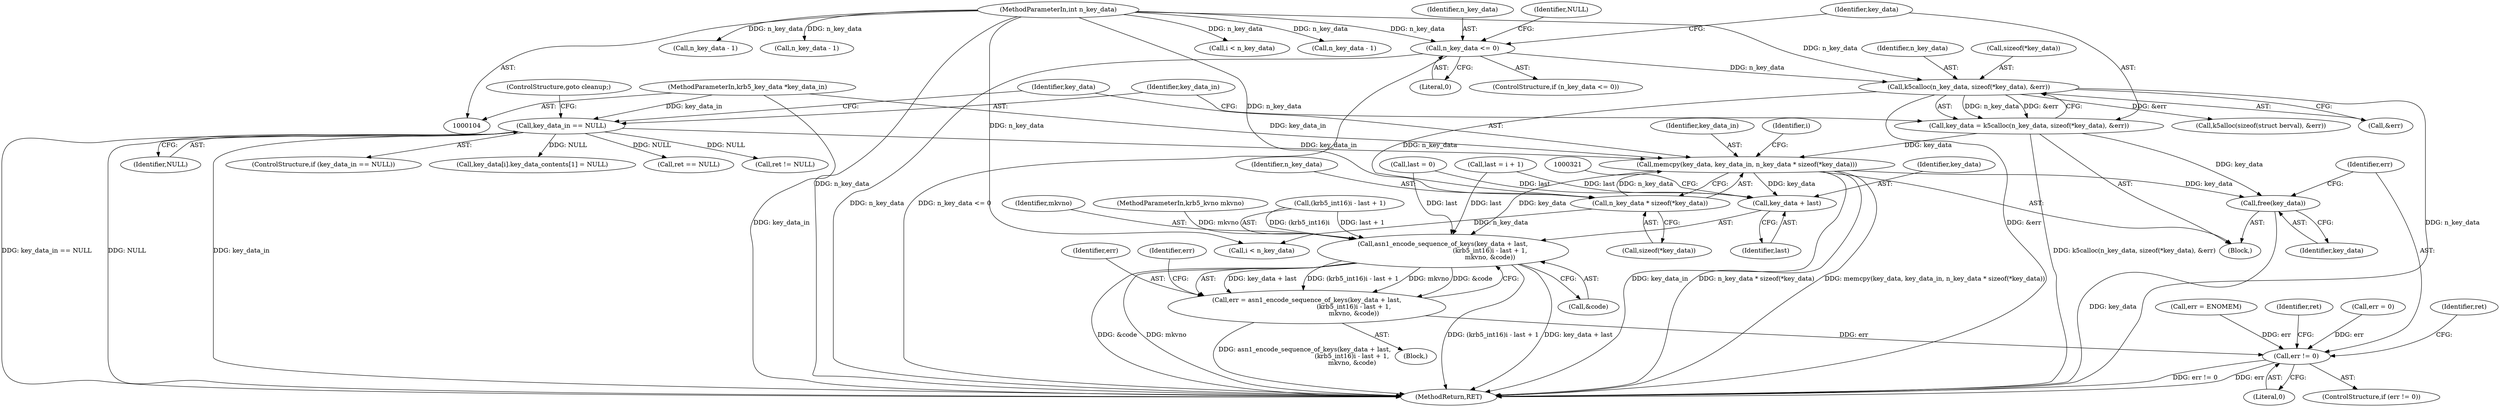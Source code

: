digraph "1_krb5_04038bf3633c4b909b5ded3072dc88c8c419bf16@API" {
"1000146" [label="(Call,memcpy(key_data, key_data_in, n_key_data * sizeof(*key_data)))"];
"1000132" [label="(Call,key_data = k5calloc(n_key_data, sizeof(*key_data), &err))"];
"1000134" [label="(Call,k5calloc(n_key_data, sizeof(*key_data), &err))"];
"1000127" [label="(Call,n_key_data <= 0)"];
"1000106" [label="(MethodParameterIn,int n_key_data)"];
"1000142" [label="(Call,key_data_in == NULL)"];
"1000105" [label="(MethodParameterIn,krb5_key_data *key_data_in)"];
"1000149" [label="(Call,n_key_data * sizeof(*key_data))"];
"1000315" [label="(Call,asn1_encode_sequence_of_keys(key_data + last,\n                                               (krb5_int16)i - last + 1,\n                                               mkvno, &code))"];
"1000313" [label="(Call,err = asn1_encode_sequence_of_keys(key_data + last,\n                                               (krb5_int16)i - last + 1,\n                                               mkvno, &code))"];
"1000383" [label="(Call,err != 0)"];
"1000316" [label="(Call,key_data + last)"];
"1000380" [label="(Call,free(key_data))"];
"1000273" [label="(Call,i < n_key_data)"];
"1000127" [label="(Call,n_key_data <= 0)"];
"1000301" [label="(Call,k5alloc(sizeof(struct berval), &err))"];
"1000136" [label="(Call,sizeof(*key_data))"];
"1000107" [label="(MethodParameterIn,krb5_kvno mkvno)"];
"1000151" [label="(Call,sizeof(*key_data))"];
"1000326" [label="(Identifier,mkvno)"];
"1000388" [label="(Call,ret != NULL)"];
"1000354" [label="(Call,last = i + 1)"];
"1000158" [label="(Call,i < n_key_data)"];
"1000385" [label="(Literal,0)"];
"1000144" [label="(Identifier,NULL)"];
"1000148" [label="(Identifier,key_data_in)"];
"1000129" [label="(Literal,0)"];
"1000381" [label="(Identifier,key_data)"];
"1000126" [label="(ControlStructure,if (n_key_data <= 0))"];
"1000314" [label="(Identifier,err)"];
"1000389" [label="(Identifier,ret)"];
"1000382" [label="(ControlStructure,if (err != 0))"];
"1000142" [label="(Call,key_data_in == NULL)"];
"1000105" [label="(MethodParameterIn,krb5_key_data *key_data_in)"];
"1000318" [label="(Identifier,last)"];
"1000316" [label="(Call,key_data + last)"];
"1000380" [label="(Call,free(key_data))"];
"1000384" [label="(Identifier,err)"];
"1000315" [label="(Call,asn1_encode_sequence_of_keys(key_data + last,\n                                               (krb5_int16)i - last + 1,\n                                               mkvno, &code))"];
"1000327" [label="(Call,&code)"];
"1000249" [label="(Call,err = ENOMEM)"];
"1000133" [label="(Identifier,key_data)"];
"1000418" [label="(MethodReturn,RET)"];
"1000134" [label="(Call,k5calloc(n_key_data, sizeof(*key_data), &err))"];
"1000330" [label="(Identifier,err)"];
"1000149" [label="(Call,n_key_data * sizeof(*key_data))"];
"1000128" [label="(Identifier,n_key_data)"];
"1000135" [label="(Identifier,n_key_data)"];
"1000108" [label="(Block,)"];
"1000141" [label="(ControlStructure,if (key_data_in == NULL))"];
"1000259" [label="(Call,last = 0)"];
"1000143" [label="(Identifier,key_data_in)"];
"1000362" [label="(Call,n_key_data - 1)"];
"1000139" [label="(Call,&err)"];
"1000150" [label="(Identifier,n_key_data)"];
"1000106" [label="(MethodParameterIn,int n_key_data)"];
"1000417" [label="(Identifier,ret)"];
"1000122" [label="(Call,err = 0)"];
"1000156" [label="(Identifier,i)"];
"1000198" [label="(Call,key_data[i].key_data_contents[1] = NULL)"];
"1000319" [label="(Call,(krb5_int16)i - last + 1)"];
"1000145" [label="(ControlStructure,goto cleanup;)"];
"1000296" [label="(Block,)"];
"1000147" [label="(Identifier,key_data)"];
"1000317" [label="(Identifier,key_data)"];
"1000132" [label="(Call,key_data = k5calloc(n_key_data, sizeof(*key_data), &err))"];
"1000284" [label="(Call,n_key_data - 1)"];
"1000245" [label="(Call,ret == NULL)"];
"1000146" [label="(Call,memcpy(key_data, key_data_in, n_key_data * sizeof(*key_data)))"];
"1000313" [label="(Call,err = asn1_encode_sequence_of_keys(key_data + last,\n                                               (krb5_int16)i - last + 1,\n                                               mkvno, &code))"];
"1000213" [label="(Call,n_key_data - 1)"];
"1000383" [label="(Call,err != 0)"];
"1000131" [label="(Identifier,NULL)"];
"1000146" -> "1000108"  [label="AST: "];
"1000146" -> "1000149"  [label="CFG: "];
"1000147" -> "1000146"  [label="AST: "];
"1000148" -> "1000146"  [label="AST: "];
"1000149" -> "1000146"  [label="AST: "];
"1000156" -> "1000146"  [label="CFG: "];
"1000146" -> "1000418"  [label="DDG: n_key_data * sizeof(*key_data)"];
"1000146" -> "1000418"  [label="DDG: key_data_in"];
"1000146" -> "1000418"  [label="DDG: memcpy(key_data, key_data_in, n_key_data * sizeof(*key_data))"];
"1000132" -> "1000146"  [label="DDG: key_data"];
"1000142" -> "1000146"  [label="DDG: key_data_in"];
"1000105" -> "1000146"  [label="DDG: key_data_in"];
"1000149" -> "1000146"  [label="DDG: n_key_data"];
"1000146" -> "1000315"  [label="DDG: key_data"];
"1000146" -> "1000316"  [label="DDG: key_data"];
"1000146" -> "1000380"  [label="DDG: key_data"];
"1000132" -> "1000108"  [label="AST: "];
"1000132" -> "1000134"  [label="CFG: "];
"1000133" -> "1000132"  [label="AST: "];
"1000134" -> "1000132"  [label="AST: "];
"1000143" -> "1000132"  [label="CFG: "];
"1000132" -> "1000418"  [label="DDG: k5calloc(n_key_data, sizeof(*key_data), &err)"];
"1000134" -> "1000132"  [label="DDG: n_key_data"];
"1000134" -> "1000132"  [label="DDG: &err"];
"1000132" -> "1000380"  [label="DDG: key_data"];
"1000134" -> "1000139"  [label="CFG: "];
"1000135" -> "1000134"  [label="AST: "];
"1000136" -> "1000134"  [label="AST: "];
"1000139" -> "1000134"  [label="AST: "];
"1000134" -> "1000418"  [label="DDG: &err"];
"1000134" -> "1000418"  [label="DDG: n_key_data"];
"1000127" -> "1000134"  [label="DDG: n_key_data"];
"1000106" -> "1000134"  [label="DDG: n_key_data"];
"1000134" -> "1000149"  [label="DDG: n_key_data"];
"1000134" -> "1000301"  [label="DDG: &err"];
"1000127" -> "1000126"  [label="AST: "];
"1000127" -> "1000129"  [label="CFG: "];
"1000128" -> "1000127"  [label="AST: "];
"1000129" -> "1000127"  [label="AST: "];
"1000131" -> "1000127"  [label="CFG: "];
"1000133" -> "1000127"  [label="CFG: "];
"1000127" -> "1000418"  [label="DDG: n_key_data <= 0"];
"1000127" -> "1000418"  [label="DDG: n_key_data"];
"1000106" -> "1000127"  [label="DDG: n_key_data"];
"1000106" -> "1000104"  [label="AST: "];
"1000106" -> "1000418"  [label="DDG: n_key_data"];
"1000106" -> "1000149"  [label="DDG: n_key_data"];
"1000106" -> "1000158"  [label="DDG: n_key_data"];
"1000106" -> "1000213"  [label="DDG: n_key_data"];
"1000106" -> "1000273"  [label="DDG: n_key_data"];
"1000106" -> "1000284"  [label="DDG: n_key_data"];
"1000106" -> "1000362"  [label="DDG: n_key_data"];
"1000142" -> "1000141"  [label="AST: "];
"1000142" -> "1000144"  [label="CFG: "];
"1000143" -> "1000142"  [label="AST: "];
"1000144" -> "1000142"  [label="AST: "];
"1000145" -> "1000142"  [label="CFG: "];
"1000147" -> "1000142"  [label="CFG: "];
"1000142" -> "1000418"  [label="DDG: key_data_in == NULL"];
"1000142" -> "1000418"  [label="DDG: NULL"];
"1000142" -> "1000418"  [label="DDG: key_data_in"];
"1000105" -> "1000142"  [label="DDG: key_data_in"];
"1000142" -> "1000198"  [label="DDG: NULL"];
"1000142" -> "1000245"  [label="DDG: NULL"];
"1000142" -> "1000388"  [label="DDG: NULL"];
"1000105" -> "1000104"  [label="AST: "];
"1000105" -> "1000418"  [label="DDG: key_data_in"];
"1000149" -> "1000151"  [label="CFG: "];
"1000150" -> "1000149"  [label="AST: "];
"1000151" -> "1000149"  [label="AST: "];
"1000149" -> "1000158"  [label="DDG: n_key_data"];
"1000315" -> "1000313"  [label="AST: "];
"1000315" -> "1000327"  [label="CFG: "];
"1000316" -> "1000315"  [label="AST: "];
"1000319" -> "1000315"  [label="AST: "];
"1000326" -> "1000315"  [label="AST: "];
"1000327" -> "1000315"  [label="AST: "];
"1000313" -> "1000315"  [label="CFG: "];
"1000315" -> "1000418"  [label="DDG: mkvno"];
"1000315" -> "1000418"  [label="DDG: key_data + last"];
"1000315" -> "1000418"  [label="DDG: (krb5_int16)i - last + 1"];
"1000315" -> "1000418"  [label="DDG: &code"];
"1000315" -> "1000313"  [label="DDG: key_data + last"];
"1000315" -> "1000313"  [label="DDG: (krb5_int16)i - last + 1"];
"1000315" -> "1000313"  [label="DDG: mkvno"];
"1000315" -> "1000313"  [label="DDG: &code"];
"1000259" -> "1000315"  [label="DDG: last"];
"1000354" -> "1000315"  [label="DDG: last"];
"1000319" -> "1000315"  [label="DDG: (krb5_int16)i"];
"1000319" -> "1000315"  [label="DDG: last + 1"];
"1000107" -> "1000315"  [label="DDG: mkvno"];
"1000313" -> "1000296"  [label="AST: "];
"1000314" -> "1000313"  [label="AST: "];
"1000330" -> "1000313"  [label="CFG: "];
"1000313" -> "1000418"  [label="DDG: asn1_encode_sequence_of_keys(key_data + last,\n                                               (krb5_int16)i - last + 1,\n                                               mkvno, &code)"];
"1000313" -> "1000383"  [label="DDG: err"];
"1000383" -> "1000382"  [label="AST: "];
"1000383" -> "1000385"  [label="CFG: "];
"1000384" -> "1000383"  [label="AST: "];
"1000385" -> "1000383"  [label="AST: "];
"1000389" -> "1000383"  [label="CFG: "];
"1000417" -> "1000383"  [label="CFG: "];
"1000383" -> "1000418"  [label="DDG: err != 0"];
"1000383" -> "1000418"  [label="DDG: err"];
"1000122" -> "1000383"  [label="DDG: err"];
"1000249" -> "1000383"  [label="DDG: err"];
"1000316" -> "1000318"  [label="CFG: "];
"1000317" -> "1000316"  [label="AST: "];
"1000318" -> "1000316"  [label="AST: "];
"1000321" -> "1000316"  [label="CFG: "];
"1000259" -> "1000316"  [label="DDG: last"];
"1000354" -> "1000316"  [label="DDG: last"];
"1000380" -> "1000108"  [label="AST: "];
"1000380" -> "1000381"  [label="CFG: "];
"1000381" -> "1000380"  [label="AST: "];
"1000384" -> "1000380"  [label="CFG: "];
"1000380" -> "1000418"  [label="DDG: key_data"];
}

